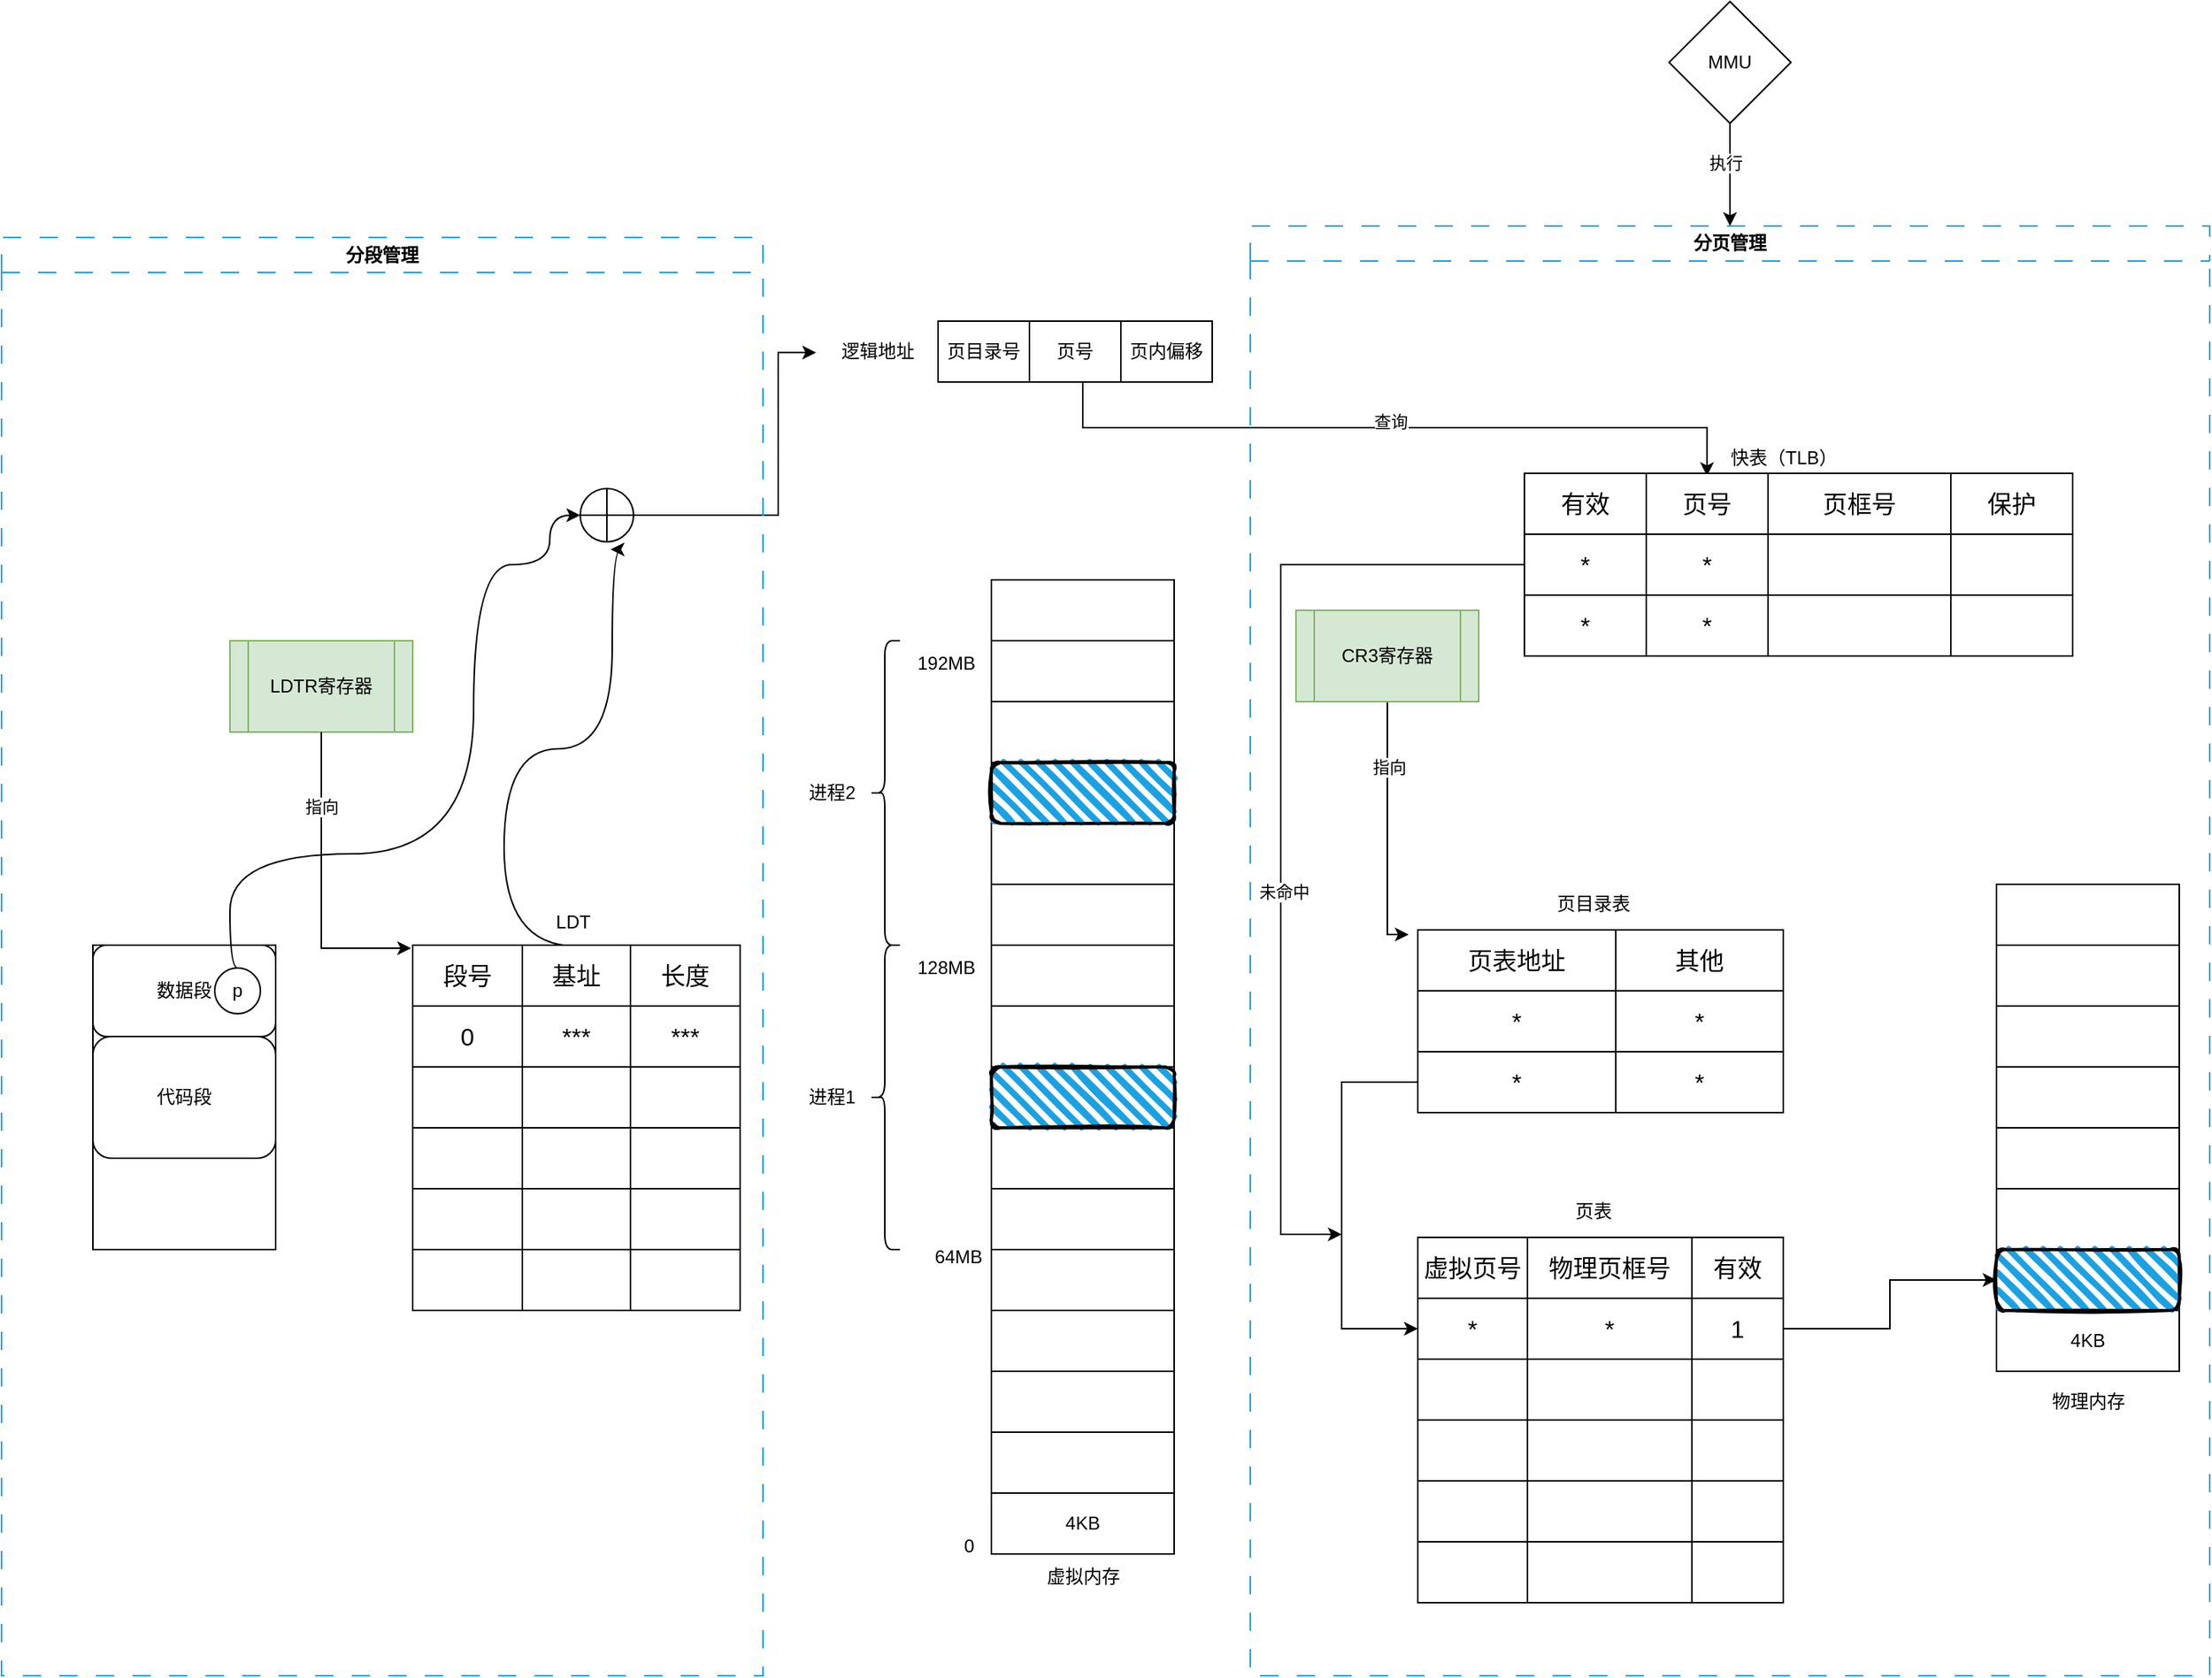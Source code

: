 <mxfile version="24.4.6" type="device">
  <diagram name="第 1 页" id="6W4TWp-vcWAesi6SxAqf">
    <mxGraphModel dx="2459" dy="2365" grid="1" gridSize="10" guides="1" tooltips="1" connect="1" arrows="1" fold="1" page="1" pageScale="1" pageWidth="827" pageHeight="1169" math="0" shadow="0">
      <root>
        <mxCell id="0" />
        <mxCell id="1" parent="0" />
        <mxCell id="KjllLbIb_3fHDaJpXJ6a-2" value="" style="rounded=0;whiteSpace=wrap;html=1;" vertex="1" parent="1">
          <mxGeometry x="250" y="120" width="120" height="40" as="geometry" />
        </mxCell>
        <mxCell id="KjllLbIb_3fHDaJpXJ6a-5" value="" style="rounded=0;whiteSpace=wrap;html=1;" vertex="1" parent="1">
          <mxGeometry x="250" y="160" width="120" height="40" as="geometry" />
        </mxCell>
        <mxCell id="KjllLbIb_3fHDaJpXJ6a-6" value="" style="rounded=0;whiteSpace=wrap;html=1;" vertex="1" parent="1">
          <mxGeometry x="250" y="200" width="120" height="40" as="geometry" />
        </mxCell>
        <mxCell id="KjllLbIb_3fHDaJpXJ6a-7" value="" style="rounded=0;whiteSpace=wrap;html=1;" vertex="1" parent="1">
          <mxGeometry x="250" y="240" width="120" height="40" as="geometry" />
        </mxCell>
        <mxCell id="KjllLbIb_3fHDaJpXJ6a-8" value="" style="rounded=0;whiteSpace=wrap;html=1;" vertex="1" parent="1">
          <mxGeometry x="250" y="280" width="120" height="40" as="geometry" />
        </mxCell>
        <mxCell id="KjllLbIb_3fHDaJpXJ6a-9" value="" style="rounded=0;whiteSpace=wrap;html=1;" vertex="1" parent="1">
          <mxGeometry x="250" y="320" width="120" height="40" as="geometry" />
        </mxCell>
        <mxCell id="KjllLbIb_3fHDaJpXJ6a-10" value="" style="rounded=0;whiteSpace=wrap;html=1;" vertex="1" parent="1">
          <mxGeometry x="250" y="360" width="120" height="40" as="geometry" />
        </mxCell>
        <mxCell id="KjllLbIb_3fHDaJpXJ6a-11" value="" style="rounded=0;whiteSpace=wrap;html=1;" vertex="1" parent="1">
          <mxGeometry x="250" y="400" width="120" height="40" as="geometry" />
        </mxCell>
        <mxCell id="KjllLbIb_3fHDaJpXJ6a-12" value="" style="rounded=0;whiteSpace=wrap;html=1;" vertex="1" parent="1">
          <mxGeometry x="250" y="440" width="120" height="40" as="geometry" />
        </mxCell>
        <mxCell id="KjllLbIb_3fHDaJpXJ6a-13" value="" style="rounded=0;whiteSpace=wrap;html=1;" vertex="1" parent="1">
          <mxGeometry x="250" y="480" width="120" height="40" as="geometry" />
        </mxCell>
        <mxCell id="KjllLbIb_3fHDaJpXJ6a-14" value="" style="rounded=0;whiteSpace=wrap;html=1;" vertex="1" parent="1">
          <mxGeometry x="250" y="520" width="120" height="40" as="geometry" />
        </mxCell>
        <mxCell id="KjllLbIb_3fHDaJpXJ6a-15" value="" style="rounded=0;whiteSpace=wrap;html=1;" vertex="1" parent="1">
          <mxGeometry x="250" y="560" width="120" height="40" as="geometry" />
        </mxCell>
        <mxCell id="KjllLbIb_3fHDaJpXJ6a-16" value="" style="rounded=0;whiteSpace=wrap;html=1;" vertex="1" parent="1">
          <mxGeometry x="250" y="600" width="120" height="40" as="geometry" />
        </mxCell>
        <mxCell id="KjllLbIb_3fHDaJpXJ6a-17" value="4KB" style="rounded=0;whiteSpace=wrap;html=1;" vertex="1" parent="1">
          <mxGeometry x="250" y="640" width="120" height="40" as="geometry" />
        </mxCell>
        <mxCell id="KjllLbIb_3fHDaJpXJ6a-18" value="" style="rounded=0;whiteSpace=wrap;html=1;" vertex="1" parent="1">
          <mxGeometry x="910" y="240" width="120" height="40" as="geometry" />
        </mxCell>
        <mxCell id="KjllLbIb_3fHDaJpXJ6a-19" value="" style="rounded=0;whiteSpace=wrap;html=1;" vertex="1" parent="1">
          <mxGeometry x="910" y="280" width="120" height="40" as="geometry" />
        </mxCell>
        <mxCell id="KjllLbIb_3fHDaJpXJ6a-20" value="" style="rounded=0;whiteSpace=wrap;html=1;" vertex="1" parent="1">
          <mxGeometry x="910" y="320" width="120" height="40" as="geometry" />
        </mxCell>
        <mxCell id="KjllLbIb_3fHDaJpXJ6a-21" value="" style="rounded=0;whiteSpace=wrap;html=1;" vertex="1" parent="1">
          <mxGeometry x="910" y="360" width="120" height="40" as="geometry" />
        </mxCell>
        <mxCell id="KjllLbIb_3fHDaJpXJ6a-22" value="" style="rounded=0;whiteSpace=wrap;html=1;" vertex="1" parent="1">
          <mxGeometry x="910" y="400" width="120" height="40" as="geometry" />
        </mxCell>
        <mxCell id="KjllLbIb_3fHDaJpXJ6a-23" value="" style="rounded=0;whiteSpace=wrap;html=1;" vertex="1" parent="1">
          <mxGeometry x="910" y="440" width="120" height="40" as="geometry" />
        </mxCell>
        <mxCell id="KjllLbIb_3fHDaJpXJ6a-24" value="" style="rounded=0;whiteSpace=wrap;html=1;" vertex="1" parent="1">
          <mxGeometry x="910" y="480" width="120" height="40" as="geometry" />
        </mxCell>
        <mxCell id="KjllLbIb_3fHDaJpXJ6a-25" value="4KB" style="rounded=0;whiteSpace=wrap;html=1;" vertex="1" parent="1">
          <mxGeometry x="910" y="520" width="120" height="40" as="geometry" />
        </mxCell>
        <mxCell id="KjllLbIb_3fHDaJpXJ6a-26" value="虚拟内存" style="text;html=1;align=center;verticalAlign=middle;resizable=0;points=[];autosize=1;strokeColor=none;fillColor=none;" vertex="1" parent="1">
          <mxGeometry x="275" y="680" width="70" height="30" as="geometry" />
        </mxCell>
        <mxCell id="KjllLbIb_3fHDaJpXJ6a-27" value="物理内存" style="text;html=1;align=center;verticalAlign=middle;resizable=0;points=[];autosize=1;strokeColor=none;fillColor=none;" vertex="1" parent="1">
          <mxGeometry x="935" y="565" width="70" height="30" as="geometry" />
        </mxCell>
        <mxCell id="KjllLbIb_3fHDaJpXJ6a-28" value="0" style="text;html=1;align=center;verticalAlign=middle;resizable=0;points=[];autosize=1;strokeColor=none;fillColor=none;" vertex="1" parent="1">
          <mxGeometry x="220" y="660" width="30" height="30" as="geometry" />
        </mxCell>
        <mxCell id="KjllLbIb_3fHDaJpXJ6a-29" value="64MB" style="text;html=1;align=center;verticalAlign=middle;resizable=0;points=[];autosize=1;strokeColor=none;fillColor=none;" vertex="1" parent="1">
          <mxGeometry x="203" y="470" width="50" height="30" as="geometry" />
        </mxCell>
        <mxCell id="KjllLbIb_3fHDaJpXJ6a-30" value="128MB" style="text;html=1;align=center;verticalAlign=middle;resizable=0;points=[];autosize=1;strokeColor=none;fillColor=none;" vertex="1" parent="1">
          <mxGeometry x="190" y="280" width="60" height="30" as="geometry" />
        </mxCell>
        <mxCell id="KjllLbIb_3fHDaJpXJ6a-31" value="" style="rounded=0;whiteSpace=wrap;html=1;" vertex="1" parent="1">
          <mxGeometry x="250" y="80" width="120" height="40" as="geometry" />
        </mxCell>
        <mxCell id="KjllLbIb_3fHDaJpXJ6a-32" value="" style="rounded=0;whiteSpace=wrap;html=1;" vertex="1" parent="1">
          <mxGeometry x="250" y="40" width="120" height="40" as="geometry" />
        </mxCell>
        <mxCell id="KjllLbIb_3fHDaJpXJ6a-33" value="192MB" style="text;html=1;align=center;verticalAlign=middle;resizable=0;points=[];autosize=1;strokeColor=none;fillColor=none;" vertex="1" parent="1">
          <mxGeometry x="190" y="80" width="60" height="30" as="geometry" />
        </mxCell>
        <mxCell id="KjllLbIb_3fHDaJpXJ6a-34" value="" style="shape=curlyBracket;whiteSpace=wrap;html=1;rounded=1;labelPosition=left;verticalLabelPosition=middle;align=right;verticalAlign=middle;" vertex="1" parent="1">
          <mxGeometry x="170" y="280" width="20" height="200" as="geometry" />
        </mxCell>
        <mxCell id="KjllLbIb_3fHDaJpXJ6a-35" value="进程1" style="text;html=1;align=center;verticalAlign=middle;resizable=0;points=[];autosize=1;strokeColor=none;fillColor=none;" vertex="1" parent="1">
          <mxGeometry x="120" y="365" width="50" height="30" as="geometry" />
        </mxCell>
        <mxCell id="KjllLbIb_3fHDaJpXJ6a-36" value="" style="shape=curlyBracket;whiteSpace=wrap;html=1;rounded=1;labelPosition=left;verticalLabelPosition=middle;align=right;verticalAlign=middle;" vertex="1" parent="1">
          <mxGeometry x="170" y="80" width="20" height="200" as="geometry" />
        </mxCell>
        <mxCell id="KjllLbIb_3fHDaJpXJ6a-37" value="进程2" style="text;html=1;align=center;verticalAlign=middle;resizable=0;points=[];autosize=1;strokeColor=none;fillColor=none;" vertex="1" parent="1">
          <mxGeometry x="120" y="165" width="50" height="30" as="geometry" />
        </mxCell>
        <mxCell id="KjllLbIb_3fHDaJpXJ6a-38" value="" style="rounded=1;whiteSpace=wrap;html=1;strokeWidth=2;fillWeight=4;hachureGap=8;hachureAngle=45;fillColor=#1ba1e2;sketch=1;" vertex="1" parent="1">
          <mxGeometry x="250" y="360" width="120" height="40" as="geometry" />
        </mxCell>
        <mxCell id="KjllLbIb_3fHDaJpXJ6a-39" value="" style="rounded=1;whiteSpace=wrap;html=1;strokeWidth=2;fillWeight=4;hachureGap=8;hachureAngle=45;fillColor=#1ba1e2;sketch=1;" vertex="1" parent="1">
          <mxGeometry x="250" y="160" width="120" height="40" as="geometry" />
        </mxCell>
        <mxCell id="KjllLbIb_3fHDaJpXJ6a-40" value="" style="rounded=1;whiteSpace=wrap;html=1;strokeWidth=2;fillWeight=4;hachureGap=8;hachureAngle=45;fillColor=#1ba1e2;sketch=1;" vertex="1" parent="1">
          <mxGeometry x="910" y="480" width="120" height="40" as="geometry" />
        </mxCell>
        <mxCell id="KjllLbIb_3fHDaJpXJ6a-42" value="" style="rounded=0;whiteSpace=wrap;html=1;" vertex="1" parent="1">
          <mxGeometry x="-340" y="280" width="120" height="200" as="geometry" />
        </mxCell>
        <mxCell id="KjllLbIb_3fHDaJpXJ6a-43" value="数据段" style="rounded=1;whiteSpace=wrap;html=1;" vertex="1" parent="1">
          <mxGeometry x="-340" y="280" width="120" height="60" as="geometry" />
        </mxCell>
        <mxCell id="KjllLbIb_3fHDaJpXJ6a-79" value="" style="edgeStyle=orthogonalEdgeStyle;rounded=0;orthogonalLoop=1;jettySize=auto;html=1;curved=1;exitX=0.5;exitY=0;exitDx=0;exitDy=0;entryX=0;entryY=0.5;entryDx=0;entryDy=0;entryPerimeter=0;" edge="1" parent="1" source="KjllLbIb_3fHDaJpXJ6a-45" target="KjllLbIb_3fHDaJpXJ6a-160">
          <mxGeometry relative="1" as="geometry">
            <mxPoint x="-10" y="230" as="targetPoint" />
            <Array as="points">
              <mxPoint x="-250" y="295" />
              <mxPoint x="-250" y="220" />
              <mxPoint x="-90" y="220" />
              <mxPoint x="-90" y="30" />
              <mxPoint x="-40" y="30" />
              <mxPoint x="-40" y="-2" />
            </Array>
          </mxGeometry>
        </mxCell>
        <mxCell id="KjllLbIb_3fHDaJpXJ6a-44" value="代码段" style="rounded=1;whiteSpace=wrap;html=1;" vertex="1" parent="1">
          <mxGeometry x="-340" y="340" width="120" height="80" as="geometry" />
        </mxCell>
        <mxCell id="KjllLbIb_3fHDaJpXJ6a-45" value="p" style="ellipse;whiteSpace=wrap;html=1;aspect=fixed;" vertex="1" parent="1">
          <mxGeometry x="-260" y="295" width="30" height="30" as="geometry" />
        </mxCell>
        <mxCell id="KjllLbIb_3fHDaJpXJ6a-47" value="LDT" style="text;html=1;align=center;verticalAlign=middle;resizable=0;points=[];autosize=1;strokeColor=none;fillColor=none;" vertex="1" parent="1">
          <mxGeometry x="-50" y="250" width="50" height="30" as="geometry" />
        </mxCell>
        <mxCell id="KjllLbIb_3fHDaJpXJ6a-161" style="edgeStyle=orthogonalEdgeStyle;rounded=0;orthogonalLoop=1;jettySize=auto;html=1;curved=1;exitX=0.499;exitY=0.016;exitDx=0;exitDy=0;exitPerimeter=0;" edge="1" parent="1" source="KjllLbIb_3fHDaJpXJ6a-52">
          <mxGeometry relative="1" as="geometry">
            <mxPoint y="20" as="targetPoint" />
            <Array as="points">
              <mxPoint x="-70" y="281" />
              <mxPoint x="-70" y="151" />
              <mxPoint x="1" y="151" />
              <mxPoint x="1" y="20" />
            </Array>
          </mxGeometry>
        </mxCell>
        <mxCell id="KjllLbIb_3fHDaJpXJ6a-51" value="" style="shape=table;startSize=0;container=1;collapsible=0;childLayout=tableLayout;fontSize=16;" vertex="1" parent="1">
          <mxGeometry x="-130" y="280" width="215" height="120" as="geometry" />
        </mxCell>
        <mxCell id="KjllLbIb_3fHDaJpXJ6a-52" value="" style="shape=tableRow;horizontal=0;startSize=0;swimlaneHead=0;swimlaneBody=0;strokeColor=inherit;top=0;left=0;bottom=0;right=0;collapsible=0;dropTarget=0;fillColor=none;points=[[0,0.5],[1,0.5]];portConstraint=eastwest;fontSize=16;" vertex="1" parent="KjllLbIb_3fHDaJpXJ6a-51">
          <mxGeometry width="215" height="40" as="geometry" />
        </mxCell>
        <mxCell id="KjllLbIb_3fHDaJpXJ6a-53" value="段号" style="shape=partialRectangle;html=1;whiteSpace=wrap;connectable=0;strokeColor=inherit;overflow=hidden;fillColor=none;top=0;left=0;bottom=0;right=0;pointerEvents=1;fontSize=16;" vertex="1" parent="KjllLbIb_3fHDaJpXJ6a-52">
          <mxGeometry width="72" height="40" as="geometry">
            <mxRectangle width="72" height="40" as="alternateBounds" />
          </mxGeometry>
        </mxCell>
        <mxCell id="KjllLbIb_3fHDaJpXJ6a-54" value="基址" style="shape=partialRectangle;html=1;whiteSpace=wrap;connectable=0;strokeColor=inherit;overflow=hidden;fillColor=none;top=0;left=0;bottom=0;right=0;pointerEvents=1;fontSize=16;" vertex="1" parent="KjllLbIb_3fHDaJpXJ6a-52">
          <mxGeometry x="72" width="71" height="40" as="geometry">
            <mxRectangle width="71" height="40" as="alternateBounds" />
          </mxGeometry>
        </mxCell>
        <mxCell id="KjllLbIb_3fHDaJpXJ6a-55" value="长度" style="shape=partialRectangle;html=1;whiteSpace=wrap;connectable=0;strokeColor=inherit;overflow=hidden;fillColor=none;top=0;left=0;bottom=0;right=0;pointerEvents=1;fontSize=16;" vertex="1" parent="KjllLbIb_3fHDaJpXJ6a-52">
          <mxGeometry x="143" width="72" height="40" as="geometry">
            <mxRectangle width="72" height="40" as="alternateBounds" />
          </mxGeometry>
        </mxCell>
        <mxCell id="KjllLbIb_3fHDaJpXJ6a-56" value="" style="shape=tableRow;horizontal=0;startSize=0;swimlaneHead=0;swimlaneBody=0;strokeColor=inherit;top=0;left=0;bottom=0;right=0;collapsible=0;dropTarget=0;fillColor=none;points=[[0,0.5],[1,0.5]];portConstraint=eastwest;fontSize=16;" vertex="1" parent="KjllLbIb_3fHDaJpXJ6a-51">
          <mxGeometry y="40" width="215" height="40" as="geometry" />
        </mxCell>
        <mxCell id="KjllLbIb_3fHDaJpXJ6a-57" value="0" style="shape=partialRectangle;html=1;whiteSpace=wrap;connectable=0;strokeColor=inherit;overflow=hidden;fillColor=none;top=0;left=0;bottom=0;right=0;pointerEvents=1;fontSize=16;" vertex="1" parent="KjllLbIb_3fHDaJpXJ6a-56">
          <mxGeometry width="72" height="40" as="geometry">
            <mxRectangle width="72" height="40" as="alternateBounds" />
          </mxGeometry>
        </mxCell>
        <mxCell id="KjllLbIb_3fHDaJpXJ6a-58" value="***" style="shape=partialRectangle;html=1;whiteSpace=wrap;connectable=0;strokeColor=inherit;overflow=hidden;fillColor=none;top=0;left=0;bottom=0;right=0;pointerEvents=1;fontSize=16;" vertex="1" parent="KjllLbIb_3fHDaJpXJ6a-56">
          <mxGeometry x="72" width="71" height="40" as="geometry">
            <mxRectangle width="71" height="40" as="alternateBounds" />
          </mxGeometry>
        </mxCell>
        <mxCell id="KjllLbIb_3fHDaJpXJ6a-59" value="***" style="shape=partialRectangle;html=1;whiteSpace=wrap;connectable=0;strokeColor=inherit;overflow=hidden;fillColor=none;top=0;left=0;bottom=0;right=0;pointerEvents=1;fontSize=16;" vertex="1" parent="KjllLbIb_3fHDaJpXJ6a-56">
          <mxGeometry x="143" width="72" height="40" as="geometry">
            <mxRectangle width="72" height="40" as="alternateBounds" />
          </mxGeometry>
        </mxCell>
        <mxCell id="KjllLbIb_3fHDaJpXJ6a-60" value="" style="shape=tableRow;horizontal=0;startSize=0;swimlaneHead=0;swimlaneBody=0;strokeColor=inherit;top=0;left=0;bottom=0;right=0;collapsible=0;dropTarget=0;fillColor=none;points=[[0,0.5],[1,0.5]];portConstraint=eastwest;fontSize=16;" vertex="1" parent="KjllLbIb_3fHDaJpXJ6a-51">
          <mxGeometry y="80" width="215" height="40" as="geometry" />
        </mxCell>
        <mxCell id="KjllLbIb_3fHDaJpXJ6a-61" value="" style="shape=partialRectangle;html=1;whiteSpace=wrap;connectable=0;strokeColor=inherit;overflow=hidden;fillColor=none;top=0;left=0;bottom=0;right=0;pointerEvents=1;fontSize=16;" vertex="1" parent="KjllLbIb_3fHDaJpXJ6a-60">
          <mxGeometry width="72" height="40" as="geometry">
            <mxRectangle width="72" height="40" as="alternateBounds" />
          </mxGeometry>
        </mxCell>
        <mxCell id="KjllLbIb_3fHDaJpXJ6a-62" value="" style="shape=partialRectangle;html=1;whiteSpace=wrap;connectable=0;strokeColor=inherit;overflow=hidden;fillColor=none;top=0;left=0;bottom=0;right=0;pointerEvents=1;fontSize=16;" vertex="1" parent="KjllLbIb_3fHDaJpXJ6a-60">
          <mxGeometry x="72" width="71" height="40" as="geometry">
            <mxRectangle width="71" height="40" as="alternateBounds" />
          </mxGeometry>
        </mxCell>
        <mxCell id="KjllLbIb_3fHDaJpXJ6a-63" value="" style="shape=partialRectangle;html=1;whiteSpace=wrap;connectable=0;strokeColor=inherit;overflow=hidden;fillColor=none;top=0;left=0;bottom=0;right=0;pointerEvents=1;fontSize=16;" vertex="1" parent="KjllLbIb_3fHDaJpXJ6a-60">
          <mxGeometry x="143" width="72" height="40" as="geometry">
            <mxRectangle width="72" height="40" as="alternateBounds" />
          </mxGeometry>
        </mxCell>
        <mxCell id="KjllLbIb_3fHDaJpXJ6a-64" value="" style="shape=table;startSize=0;container=1;collapsible=0;childLayout=tableLayout;fontSize=16;" vertex="1" parent="1">
          <mxGeometry x="-130" y="400" width="215" height="120" as="geometry" />
        </mxCell>
        <mxCell id="KjllLbIb_3fHDaJpXJ6a-65" value="" style="shape=tableRow;horizontal=0;startSize=0;swimlaneHead=0;swimlaneBody=0;strokeColor=inherit;top=0;left=0;bottom=0;right=0;collapsible=0;dropTarget=0;fillColor=none;points=[[0,0.5],[1,0.5]];portConstraint=eastwest;fontSize=16;" vertex="1" parent="KjllLbIb_3fHDaJpXJ6a-64">
          <mxGeometry width="215" height="40" as="geometry" />
        </mxCell>
        <mxCell id="KjllLbIb_3fHDaJpXJ6a-66" value="" style="shape=partialRectangle;html=1;whiteSpace=wrap;connectable=0;strokeColor=inherit;overflow=hidden;fillColor=none;top=0;left=0;bottom=0;right=0;pointerEvents=1;fontSize=16;" vertex="1" parent="KjllLbIb_3fHDaJpXJ6a-65">
          <mxGeometry width="72" height="40" as="geometry">
            <mxRectangle width="72" height="40" as="alternateBounds" />
          </mxGeometry>
        </mxCell>
        <mxCell id="KjllLbIb_3fHDaJpXJ6a-67" value="" style="shape=partialRectangle;html=1;whiteSpace=wrap;connectable=0;strokeColor=inherit;overflow=hidden;fillColor=none;top=0;left=0;bottom=0;right=0;pointerEvents=1;fontSize=16;" vertex="1" parent="KjllLbIb_3fHDaJpXJ6a-65">
          <mxGeometry x="72" width="71" height="40" as="geometry">
            <mxRectangle width="71" height="40" as="alternateBounds" />
          </mxGeometry>
        </mxCell>
        <mxCell id="KjllLbIb_3fHDaJpXJ6a-68" value="" style="shape=partialRectangle;html=1;whiteSpace=wrap;connectable=0;strokeColor=inherit;overflow=hidden;fillColor=none;top=0;left=0;bottom=0;right=0;pointerEvents=1;fontSize=16;" vertex="1" parent="KjllLbIb_3fHDaJpXJ6a-65">
          <mxGeometry x="143" width="72" height="40" as="geometry">
            <mxRectangle width="72" height="40" as="alternateBounds" />
          </mxGeometry>
        </mxCell>
        <mxCell id="KjllLbIb_3fHDaJpXJ6a-69" value="" style="shape=tableRow;horizontal=0;startSize=0;swimlaneHead=0;swimlaneBody=0;strokeColor=inherit;top=0;left=0;bottom=0;right=0;collapsible=0;dropTarget=0;fillColor=none;points=[[0,0.5],[1,0.5]];portConstraint=eastwest;fontSize=16;" vertex="1" parent="KjllLbIb_3fHDaJpXJ6a-64">
          <mxGeometry y="40" width="215" height="40" as="geometry" />
        </mxCell>
        <mxCell id="KjllLbIb_3fHDaJpXJ6a-70" value="" style="shape=partialRectangle;html=1;whiteSpace=wrap;connectable=0;strokeColor=inherit;overflow=hidden;fillColor=none;top=0;left=0;bottom=0;right=0;pointerEvents=1;fontSize=16;" vertex="1" parent="KjllLbIb_3fHDaJpXJ6a-69">
          <mxGeometry width="72" height="40" as="geometry">
            <mxRectangle width="72" height="40" as="alternateBounds" />
          </mxGeometry>
        </mxCell>
        <mxCell id="KjllLbIb_3fHDaJpXJ6a-71" value="" style="shape=partialRectangle;html=1;whiteSpace=wrap;connectable=0;strokeColor=inherit;overflow=hidden;fillColor=none;top=0;left=0;bottom=0;right=0;pointerEvents=1;fontSize=16;" vertex="1" parent="KjllLbIb_3fHDaJpXJ6a-69">
          <mxGeometry x="72" width="71" height="40" as="geometry">
            <mxRectangle width="71" height="40" as="alternateBounds" />
          </mxGeometry>
        </mxCell>
        <mxCell id="KjllLbIb_3fHDaJpXJ6a-72" value="" style="shape=partialRectangle;html=1;whiteSpace=wrap;connectable=0;strokeColor=inherit;overflow=hidden;fillColor=none;top=0;left=0;bottom=0;right=0;pointerEvents=1;fontSize=16;" vertex="1" parent="KjllLbIb_3fHDaJpXJ6a-69">
          <mxGeometry x="143" width="72" height="40" as="geometry">
            <mxRectangle width="72" height="40" as="alternateBounds" />
          </mxGeometry>
        </mxCell>
        <mxCell id="KjllLbIb_3fHDaJpXJ6a-73" value="" style="shape=tableRow;horizontal=0;startSize=0;swimlaneHead=0;swimlaneBody=0;strokeColor=inherit;top=0;left=0;bottom=0;right=0;collapsible=0;dropTarget=0;fillColor=none;points=[[0,0.5],[1,0.5]];portConstraint=eastwest;fontSize=16;" vertex="1" parent="KjllLbIb_3fHDaJpXJ6a-64">
          <mxGeometry y="80" width="215" height="40" as="geometry" />
        </mxCell>
        <mxCell id="KjllLbIb_3fHDaJpXJ6a-74" value="" style="shape=partialRectangle;html=1;whiteSpace=wrap;connectable=0;strokeColor=inherit;overflow=hidden;fillColor=none;top=0;left=0;bottom=0;right=0;pointerEvents=1;fontSize=16;" vertex="1" parent="KjllLbIb_3fHDaJpXJ6a-73">
          <mxGeometry width="72" height="40" as="geometry">
            <mxRectangle width="72" height="40" as="alternateBounds" />
          </mxGeometry>
        </mxCell>
        <mxCell id="KjllLbIb_3fHDaJpXJ6a-75" value="" style="shape=partialRectangle;html=1;whiteSpace=wrap;connectable=0;strokeColor=inherit;overflow=hidden;fillColor=none;top=0;left=0;bottom=0;right=0;pointerEvents=1;fontSize=16;" vertex="1" parent="KjllLbIb_3fHDaJpXJ6a-73">
          <mxGeometry x="72" width="71" height="40" as="geometry">
            <mxRectangle width="71" height="40" as="alternateBounds" />
          </mxGeometry>
        </mxCell>
        <mxCell id="KjllLbIb_3fHDaJpXJ6a-76" value="" style="shape=partialRectangle;html=1;whiteSpace=wrap;connectable=0;strokeColor=inherit;overflow=hidden;fillColor=none;top=0;left=0;bottom=0;right=0;pointerEvents=1;fontSize=16;" vertex="1" parent="KjllLbIb_3fHDaJpXJ6a-73">
          <mxGeometry x="143" width="72" height="40" as="geometry">
            <mxRectangle width="72" height="40" as="alternateBounds" />
          </mxGeometry>
        </mxCell>
        <mxCell id="KjllLbIb_3fHDaJpXJ6a-81" value="LDTR寄存器" style="shape=process;whiteSpace=wrap;html=1;backgroundOutline=1;fillColor=#d5e8d4;strokeColor=#82b366;" vertex="1" parent="1">
          <mxGeometry x="-250" y="80" width="120" height="60" as="geometry" />
        </mxCell>
        <mxCell id="KjllLbIb_3fHDaJpXJ6a-82" style="edgeStyle=orthogonalEdgeStyle;rounded=0;orthogonalLoop=1;jettySize=auto;html=1;entryX=-0.005;entryY=0.05;entryDx=0;entryDy=0;entryPerimeter=0;" edge="1" parent="1" source="KjllLbIb_3fHDaJpXJ6a-81" target="KjllLbIb_3fHDaJpXJ6a-52">
          <mxGeometry relative="1" as="geometry" />
        </mxCell>
        <mxCell id="KjllLbIb_3fHDaJpXJ6a-83" value="指向" style="edgeLabel;html=1;align=center;verticalAlign=middle;resizable=0;points=[];" vertex="1" connectable="0" parent="KjllLbIb_3fHDaJpXJ6a-82">
          <mxGeometry x="-0.512" relative="1" as="geometry">
            <mxPoint as="offset" />
          </mxGeometry>
        </mxCell>
        <mxCell id="KjllLbIb_3fHDaJpXJ6a-84" value="" style="shape=table;startSize=0;container=1;collapsible=0;childLayout=tableLayout;fontSize=16;" vertex="1" parent="1">
          <mxGeometry x="530" y="270" width="240" height="120" as="geometry" />
        </mxCell>
        <mxCell id="KjllLbIb_3fHDaJpXJ6a-85" value="" style="shape=tableRow;horizontal=0;startSize=0;swimlaneHead=0;swimlaneBody=0;strokeColor=inherit;top=0;left=0;bottom=0;right=0;collapsible=0;dropTarget=0;fillColor=none;points=[[0,0.5],[1,0.5]];portConstraint=eastwest;fontSize=16;" vertex="1" parent="KjllLbIb_3fHDaJpXJ6a-84">
          <mxGeometry width="240" height="40" as="geometry" />
        </mxCell>
        <mxCell id="KjllLbIb_3fHDaJpXJ6a-86" value="页表地址" style="shape=partialRectangle;html=1;whiteSpace=wrap;connectable=0;strokeColor=inherit;overflow=hidden;fillColor=none;top=0;left=0;bottom=0;right=0;pointerEvents=1;fontSize=16;" vertex="1" parent="KjllLbIb_3fHDaJpXJ6a-85">
          <mxGeometry width="130" height="40" as="geometry">
            <mxRectangle width="130" height="40" as="alternateBounds" />
          </mxGeometry>
        </mxCell>
        <mxCell id="KjllLbIb_3fHDaJpXJ6a-87" value="其他" style="shape=partialRectangle;html=1;whiteSpace=wrap;connectable=0;strokeColor=inherit;overflow=hidden;fillColor=none;top=0;left=0;bottom=0;right=0;pointerEvents=1;fontSize=16;" vertex="1" parent="KjllLbIb_3fHDaJpXJ6a-85">
          <mxGeometry x="130" width="110" height="40" as="geometry">
            <mxRectangle width="110" height="40" as="alternateBounds" />
          </mxGeometry>
        </mxCell>
        <mxCell id="KjllLbIb_3fHDaJpXJ6a-89" value="" style="shape=tableRow;horizontal=0;startSize=0;swimlaneHead=0;swimlaneBody=0;strokeColor=inherit;top=0;left=0;bottom=0;right=0;collapsible=0;dropTarget=0;fillColor=none;points=[[0,0.5],[1,0.5]];portConstraint=eastwest;fontSize=16;" vertex="1" parent="KjllLbIb_3fHDaJpXJ6a-84">
          <mxGeometry y="40" width="240" height="40" as="geometry" />
        </mxCell>
        <mxCell id="KjllLbIb_3fHDaJpXJ6a-90" value="*" style="shape=partialRectangle;html=1;whiteSpace=wrap;connectable=0;strokeColor=inherit;overflow=hidden;fillColor=none;top=0;left=0;bottom=0;right=0;pointerEvents=1;fontSize=16;" vertex="1" parent="KjllLbIb_3fHDaJpXJ6a-89">
          <mxGeometry width="130" height="40" as="geometry">
            <mxRectangle width="130" height="40" as="alternateBounds" />
          </mxGeometry>
        </mxCell>
        <mxCell id="KjllLbIb_3fHDaJpXJ6a-91" value="*" style="shape=partialRectangle;html=1;whiteSpace=wrap;connectable=0;strokeColor=inherit;overflow=hidden;fillColor=none;top=0;left=0;bottom=0;right=0;pointerEvents=1;fontSize=16;" vertex="1" parent="KjllLbIb_3fHDaJpXJ6a-89">
          <mxGeometry x="130" width="110" height="40" as="geometry">
            <mxRectangle width="110" height="40" as="alternateBounds" />
          </mxGeometry>
        </mxCell>
        <mxCell id="KjllLbIb_3fHDaJpXJ6a-93" value="" style="shape=tableRow;horizontal=0;startSize=0;swimlaneHead=0;swimlaneBody=0;strokeColor=inherit;top=0;left=0;bottom=0;right=0;collapsible=0;dropTarget=0;fillColor=none;points=[[0,0.5],[1,0.5]];portConstraint=eastwest;fontSize=16;" vertex="1" parent="KjllLbIb_3fHDaJpXJ6a-84">
          <mxGeometry y="80" width="240" height="40" as="geometry" />
        </mxCell>
        <mxCell id="KjllLbIb_3fHDaJpXJ6a-94" value="*" style="shape=partialRectangle;html=1;whiteSpace=wrap;connectable=0;strokeColor=inherit;overflow=hidden;fillColor=none;top=0;left=0;bottom=0;right=0;pointerEvents=1;fontSize=16;" vertex="1" parent="KjllLbIb_3fHDaJpXJ6a-93">
          <mxGeometry width="130" height="40" as="geometry">
            <mxRectangle width="130" height="40" as="alternateBounds" />
          </mxGeometry>
        </mxCell>
        <mxCell id="KjllLbIb_3fHDaJpXJ6a-95" value="*" style="shape=partialRectangle;html=1;whiteSpace=wrap;connectable=0;strokeColor=inherit;overflow=hidden;fillColor=none;top=0;left=0;bottom=0;right=0;pointerEvents=1;fontSize=16;" vertex="1" parent="KjllLbIb_3fHDaJpXJ6a-93">
          <mxGeometry x="130" width="110" height="40" as="geometry">
            <mxRectangle width="110" height="40" as="alternateBounds" />
          </mxGeometry>
        </mxCell>
        <mxCell id="KjllLbIb_3fHDaJpXJ6a-111" value="页目录表" style="text;html=1;align=center;verticalAlign=middle;resizable=0;points=[];autosize=1;strokeColor=none;fillColor=none;" vertex="1" parent="1">
          <mxGeometry x="610" y="238" width="70" height="30" as="geometry" />
        </mxCell>
        <mxCell id="KjllLbIb_3fHDaJpXJ6a-113" style="edgeStyle=orthogonalEdgeStyle;rounded=0;orthogonalLoop=1;jettySize=auto;html=1;exitX=0.5;exitY=1;exitDx=0;exitDy=0;entryX=-0.025;entryY=0.075;entryDx=0;entryDy=0;entryPerimeter=0;" edge="1" parent="1" source="KjllLbIb_3fHDaJpXJ6a-112" target="KjllLbIb_3fHDaJpXJ6a-85">
          <mxGeometry relative="1" as="geometry" />
        </mxCell>
        <mxCell id="KjllLbIb_3fHDaJpXJ6a-114" value="指向" style="edgeLabel;html=1;align=center;verticalAlign=middle;resizable=0;points=[];" vertex="1" connectable="0" parent="KjllLbIb_3fHDaJpXJ6a-113">
          <mxGeometry x="-0.487" y="1" relative="1" as="geometry">
            <mxPoint as="offset" />
          </mxGeometry>
        </mxCell>
        <mxCell id="KjllLbIb_3fHDaJpXJ6a-115" value="" style="shape=table;startSize=0;container=1;collapsible=0;childLayout=tableLayout;fontSize=16;" vertex="1" parent="1">
          <mxGeometry x="530" y="472" width="240" height="120" as="geometry" />
        </mxCell>
        <mxCell id="KjllLbIb_3fHDaJpXJ6a-116" value="" style="shape=tableRow;horizontal=0;startSize=0;swimlaneHead=0;swimlaneBody=0;strokeColor=inherit;top=0;left=0;bottom=0;right=0;collapsible=0;dropTarget=0;fillColor=none;points=[[0,0.5],[1,0.5]];portConstraint=eastwest;fontSize=16;" vertex="1" parent="KjllLbIb_3fHDaJpXJ6a-115">
          <mxGeometry width="240" height="40" as="geometry" />
        </mxCell>
        <mxCell id="KjllLbIb_3fHDaJpXJ6a-117" value="虚拟页号" style="shape=partialRectangle;html=1;whiteSpace=wrap;connectable=0;strokeColor=inherit;overflow=hidden;fillColor=none;top=0;left=0;bottom=0;right=0;pointerEvents=1;fontSize=16;" vertex="1" parent="KjllLbIb_3fHDaJpXJ6a-116">
          <mxGeometry width="72" height="40" as="geometry">
            <mxRectangle width="72" height="40" as="alternateBounds" />
          </mxGeometry>
        </mxCell>
        <mxCell id="KjllLbIb_3fHDaJpXJ6a-118" value="物理页框号" style="shape=partialRectangle;html=1;whiteSpace=wrap;connectable=0;strokeColor=inherit;overflow=hidden;fillColor=none;top=0;left=0;bottom=0;right=0;pointerEvents=1;fontSize=16;" vertex="1" parent="KjllLbIb_3fHDaJpXJ6a-116">
          <mxGeometry x="72" width="108" height="40" as="geometry">
            <mxRectangle width="108" height="40" as="alternateBounds" />
          </mxGeometry>
        </mxCell>
        <mxCell id="KjllLbIb_3fHDaJpXJ6a-119" value="有效" style="shape=partialRectangle;html=1;whiteSpace=wrap;connectable=0;strokeColor=inherit;overflow=hidden;fillColor=none;top=0;left=0;bottom=0;right=0;pointerEvents=1;fontSize=16;" vertex="1" parent="KjllLbIb_3fHDaJpXJ6a-116">
          <mxGeometry x="180" width="60" height="40" as="geometry">
            <mxRectangle width="60" height="40" as="alternateBounds" />
          </mxGeometry>
        </mxCell>
        <mxCell id="KjllLbIb_3fHDaJpXJ6a-120" value="" style="shape=tableRow;horizontal=0;startSize=0;swimlaneHead=0;swimlaneBody=0;strokeColor=inherit;top=0;left=0;bottom=0;right=0;collapsible=0;dropTarget=0;fillColor=none;points=[[0,0.5],[1,0.5]];portConstraint=eastwest;fontSize=16;" vertex="1" parent="KjllLbIb_3fHDaJpXJ6a-115">
          <mxGeometry y="40" width="240" height="40" as="geometry" />
        </mxCell>
        <mxCell id="KjllLbIb_3fHDaJpXJ6a-121" value="*" style="shape=partialRectangle;html=1;whiteSpace=wrap;connectable=0;strokeColor=inherit;overflow=hidden;fillColor=none;top=0;left=0;bottom=0;right=0;pointerEvents=1;fontSize=16;" vertex="1" parent="KjllLbIb_3fHDaJpXJ6a-120">
          <mxGeometry width="72" height="40" as="geometry">
            <mxRectangle width="72" height="40" as="alternateBounds" />
          </mxGeometry>
        </mxCell>
        <mxCell id="KjllLbIb_3fHDaJpXJ6a-122" value="*" style="shape=partialRectangle;html=1;whiteSpace=wrap;connectable=0;strokeColor=inherit;overflow=hidden;fillColor=none;top=0;left=0;bottom=0;right=0;pointerEvents=1;fontSize=16;" vertex="1" parent="KjllLbIb_3fHDaJpXJ6a-120">
          <mxGeometry x="72" width="108" height="40" as="geometry">
            <mxRectangle width="108" height="40" as="alternateBounds" />
          </mxGeometry>
        </mxCell>
        <mxCell id="KjllLbIb_3fHDaJpXJ6a-123" value="1" style="shape=partialRectangle;html=1;whiteSpace=wrap;connectable=0;strokeColor=inherit;overflow=hidden;fillColor=none;top=0;left=0;bottom=0;right=0;pointerEvents=1;fontSize=16;" vertex="1" parent="KjllLbIb_3fHDaJpXJ6a-120">
          <mxGeometry x="180" width="60" height="40" as="geometry">
            <mxRectangle width="60" height="40" as="alternateBounds" />
          </mxGeometry>
        </mxCell>
        <mxCell id="KjllLbIb_3fHDaJpXJ6a-124" value="" style="shape=tableRow;horizontal=0;startSize=0;swimlaneHead=0;swimlaneBody=0;strokeColor=inherit;top=0;left=0;bottom=0;right=0;collapsible=0;dropTarget=0;fillColor=none;points=[[0,0.5],[1,0.5]];portConstraint=eastwest;fontSize=16;" vertex="1" parent="KjllLbIb_3fHDaJpXJ6a-115">
          <mxGeometry y="80" width="240" height="40" as="geometry" />
        </mxCell>
        <mxCell id="KjllLbIb_3fHDaJpXJ6a-125" value="" style="shape=partialRectangle;html=1;whiteSpace=wrap;connectable=0;strokeColor=inherit;overflow=hidden;fillColor=none;top=0;left=0;bottom=0;right=0;pointerEvents=1;fontSize=16;" vertex="1" parent="KjllLbIb_3fHDaJpXJ6a-124">
          <mxGeometry width="72" height="40" as="geometry">
            <mxRectangle width="72" height="40" as="alternateBounds" />
          </mxGeometry>
        </mxCell>
        <mxCell id="KjllLbIb_3fHDaJpXJ6a-126" value="" style="shape=partialRectangle;html=1;whiteSpace=wrap;connectable=0;strokeColor=inherit;overflow=hidden;fillColor=none;top=0;left=0;bottom=0;right=0;pointerEvents=1;fontSize=16;" vertex="1" parent="KjllLbIb_3fHDaJpXJ6a-124">
          <mxGeometry x="72" width="108" height="40" as="geometry">
            <mxRectangle width="108" height="40" as="alternateBounds" />
          </mxGeometry>
        </mxCell>
        <mxCell id="KjllLbIb_3fHDaJpXJ6a-127" value="" style="shape=partialRectangle;html=1;whiteSpace=wrap;connectable=0;strokeColor=inherit;overflow=hidden;fillColor=none;top=0;left=0;bottom=0;right=0;pointerEvents=1;fontSize=16;" vertex="1" parent="KjllLbIb_3fHDaJpXJ6a-124">
          <mxGeometry x="180" width="60" height="40" as="geometry">
            <mxRectangle width="60" height="40" as="alternateBounds" />
          </mxGeometry>
        </mxCell>
        <mxCell id="KjllLbIb_3fHDaJpXJ6a-128" value="" style="shape=table;startSize=0;container=1;collapsible=0;childLayout=tableLayout;fontSize=16;" vertex="1" parent="1">
          <mxGeometry x="530" y="592" width="240" height="120" as="geometry" />
        </mxCell>
        <mxCell id="KjllLbIb_3fHDaJpXJ6a-129" value="" style="shape=tableRow;horizontal=0;startSize=0;swimlaneHead=0;swimlaneBody=0;strokeColor=inherit;top=0;left=0;bottom=0;right=0;collapsible=0;dropTarget=0;fillColor=none;points=[[0,0.5],[1,0.5]];portConstraint=eastwest;fontSize=16;" vertex="1" parent="KjllLbIb_3fHDaJpXJ6a-128">
          <mxGeometry width="240" height="40" as="geometry" />
        </mxCell>
        <mxCell id="KjllLbIb_3fHDaJpXJ6a-130" value="" style="shape=partialRectangle;html=1;whiteSpace=wrap;connectable=0;strokeColor=inherit;overflow=hidden;fillColor=none;top=0;left=0;bottom=0;right=0;pointerEvents=1;fontSize=16;" vertex="1" parent="KjllLbIb_3fHDaJpXJ6a-129">
          <mxGeometry width="72" height="40" as="geometry">
            <mxRectangle width="72" height="40" as="alternateBounds" />
          </mxGeometry>
        </mxCell>
        <mxCell id="KjllLbIb_3fHDaJpXJ6a-131" value="" style="shape=partialRectangle;html=1;whiteSpace=wrap;connectable=0;strokeColor=inherit;overflow=hidden;fillColor=none;top=0;left=0;bottom=0;right=0;pointerEvents=1;fontSize=16;" vertex="1" parent="KjllLbIb_3fHDaJpXJ6a-129">
          <mxGeometry x="72" width="108" height="40" as="geometry">
            <mxRectangle width="108" height="40" as="alternateBounds" />
          </mxGeometry>
        </mxCell>
        <mxCell id="KjllLbIb_3fHDaJpXJ6a-132" value="" style="shape=partialRectangle;html=1;whiteSpace=wrap;connectable=0;strokeColor=inherit;overflow=hidden;fillColor=none;top=0;left=0;bottom=0;right=0;pointerEvents=1;fontSize=16;" vertex="1" parent="KjllLbIb_3fHDaJpXJ6a-129">
          <mxGeometry x="180" width="60" height="40" as="geometry">
            <mxRectangle width="60" height="40" as="alternateBounds" />
          </mxGeometry>
        </mxCell>
        <mxCell id="KjllLbIb_3fHDaJpXJ6a-133" value="" style="shape=tableRow;horizontal=0;startSize=0;swimlaneHead=0;swimlaneBody=0;strokeColor=inherit;top=0;left=0;bottom=0;right=0;collapsible=0;dropTarget=0;fillColor=none;points=[[0,0.5],[1,0.5]];portConstraint=eastwest;fontSize=16;" vertex="1" parent="KjllLbIb_3fHDaJpXJ6a-128">
          <mxGeometry y="40" width="240" height="40" as="geometry" />
        </mxCell>
        <mxCell id="KjllLbIb_3fHDaJpXJ6a-134" value="" style="shape=partialRectangle;html=1;whiteSpace=wrap;connectable=0;strokeColor=inherit;overflow=hidden;fillColor=none;top=0;left=0;bottom=0;right=0;pointerEvents=1;fontSize=16;" vertex="1" parent="KjllLbIb_3fHDaJpXJ6a-133">
          <mxGeometry width="72" height="40" as="geometry">
            <mxRectangle width="72" height="40" as="alternateBounds" />
          </mxGeometry>
        </mxCell>
        <mxCell id="KjllLbIb_3fHDaJpXJ6a-135" value="" style="shape=partialRectangle;html=1;whiteSpace=wrap;connectable=0;strokeColor=inherit;overflow=hidden;fillColor=none;top=0;left=0;bottom=0;right=0;pointerEvents=1;fontSize=16;" vertex="1" parent="KjllLbIb_3fHDaJpXJ6a-133">
          <mxGeometry x="72" width="108" height="40" as="geometry">
            <mxRectangle width="108" height="40" as="alternateBounds" />
          </mxGeometry>
        </mxCell>
        <mxCell id="KjllLbIb_3fHDaJpXJ6a-136" value="" style="shape=partialRectangle;html=1;whiteSpace=wrap;connectable=0;strokeColor=inherit;overflow=hidden;fillColor=none;top=0;left=0;bottom=0;right=0;pointerEvents=1;fontSize=16;" vertex="1" parent="KjllLbIb_3fHDaJpXJ6a-133">
          <mxGeometry x="180" width="60" height="40" as="geometry">
            <mxRectangle width="60" height="40" as="alternateBounds" />
          </mxGeometry>
        </mxCell>
        <mxCell id="KjllLbIb_3fHDaJpXJ6a-137" value="" style="shape=tableRow;horizontal=0;startSize=0;swimlaneHead=0;swimlaneBody=0;strokeColor=inherit;top=0;left=0;bottom=0;right=0;collapsible=0;dropTarget=0;fillColor=none;points=[[0,0.5],[1,0.5]];portConstraint=eastwest;fontSize=16;" vertex="1" parent="KjllLbIb_3fHDaJpXJ6a-128">
          <mxGeometry y="80" width="240" height="40" as="geometry" />
        </mxCell>
        <mxCell id="KjllLbIb_3fHDaJpXJ6a-138" value="" style="shape=partialRectangle;html=1;whiteSpace=wrap;connectable=0;strokeColor=inherit;overflow=hidden;fillColor=none;top=0;left=0;bottom=0;right=0;pointerEvents=1;fontSize=16;" vertex="1" parent="KjllLbIb_3fHDaJpXJ6a-137">
          <mxGeometry width="72" height="40" as="geometry">
            <mxRectangle width="72" height="40" as="alternateBounds" />
          </mxGeometry>
        </mxCell>
        <mxCell id="KjllLbIb_3fHDaJpXJ6a-139" value="" style="shape=partialRectangle;html=1;whiteSpace=wrap;connectable=0;strokeColor=inherit;overflow=hidden;fillColor=none;top=0;left=0;bottom=0;right=0;pointerEvents=1;fontSize=16;" vertex="1" parent="KjllLbIb_3fHDaJpXJ6a-137">
          <mxGeometry x="72" width="108" height="40" as="geometry">
            <mxRectangle width="108" height="40" as="alternateBounds" />
          </mxGeometry>
        </mxCell>
        <mxCell id="KjllLbIb_3fHDaJpXJ6a-140" value="" style="shape=partialRectangle;html=1;whiteSpace=wrap;connectable=0;strokeColor=inherit;overflow=hidden;fillColor=none;top=0;left=0;bottom=0;right=0;pointerEvents=1;fontSize=16;" vertex="1" parent="KjllLbIb_3fHDaJpXJ6a-137">
          <mxGeometry x="180" width="60" height="40" as="geometry">
            <mxRectangle width="60" height="40" as="alternateBounds" />
          </mxGeometry>
        </mxCell>
        <mxCell id="KjllLbIb_3fHDaJpXJ6a-141" style="edgeStyle=orthogonalEdgeStyle;rounded=0;orthogonalLoop=1;jettySize=auto;html=1;exitX=1;exitY=0.5;exitDx=0;exitDy=0;" edge="1" parent="KjllLbIb_3fHDaJpXJ6a-128" source="KjllLbIb_3fHDaJpXJ6a-129" target="KjllLbIb_3fHDaJpXJ6a-129">
          <mxGeometry relative="1" as="geometry" />
        </mxCell>
        <mxCell id="KjllLbIb_3fHDaJpXJ6a-142" value="页表" style="text;html=1;align=center;verticalAlign=middle;resizable=0;points=[];autosize=1;strokeColor=none;fillColor=none;" vertex="1" parent="1">
          <mxGeometry x="620" y="440" width="50" height="30" as="geometry" />
        </mxCell>
        <mxCell id="KjllLbIb_3fHDaJpXJ6a-149" style="edgeStyle=orthogonalEdgeStyle;rounded=0;orthogonalLoop=1;jettySize=auto;html=1;exitX=0;exitY=0.5;exitDx=0;exitDy=0;entryX=0;entryY=0.5;entryDx=0;entryDy=0;" edge="1" parent="1" source="KjllLbIb_3fHDaJpXJ6a-93" target="KjllLbIb_3fHDaJpXJ6a-120">
          <mxGeometry relative="1" as="geometry">
            <Array as="points">
              <mxPoint x="480" y="370" />
              <mxPoint x="480" y="532" />
            </Array>
          </mxGeometry>
        </mxCell>
        <mxCell id="KjllLbIb_3fHDaJpXJ6a-151" value="" style="shape=table;startSize=0;container=1;collapsible=0;childLayout=tableLayout;" vertex="1" parent="1">
          <mxGeometry x="215" y="-130" width="180" height="40" as="geometry" />
        </mxCell>
        <mxCell id="KjllLbIb_3fHDaJpXJ6a-152" value="" style="shape=tableRow;horizontal=0;startSize=0;swimlaneHead=0;swimlaneBody=0;strokeColor=inherit;top=0;left=0;bottom=0;right=0;collapsible=0;dropTarget=0;fillColor=none;points=[[0,0.5],[1,0.5]];portConstraint=eastwest;" vertex="1" parent="KjllLbIb_3fHDaJpXJ6a-151">
          <mxGeometry width="180" height="40" as="geometry" />
        </mxCell>
        <mxCell id="KjllLbIb_3fHDaJpXJ6a-153" value="页目录号" style="shape=partialRectangle;html=1;whiteSpace=wrap;connectable=0;strokeColor=inherit;overflow=hidden;fillColor=none;top=0;left=0;bottom=0;right=0;pointerEvents=1;" vertex="1" parent="KjllLbIb_3fHDaJpXJ6a-152">
          <mxGeometry width="60" height="40" as="geometry">
            <mxRectangle width="60" height="40" as="alternateBounds" />
          </mxGeometry>
        </mxCell>
        <mxCell id="KjllLbIb_3fHDaJpXJ6a-154" value="页号" style="shape=partialRectangle;html=1;whiteSpace=wrap;connectable=0;strokeColor=inherit;overflow=hidden;fillColor=none;top=0;left=0;bottom=0;right=0;pointerEvents=1;" vertex="1" parent="KjllLbIb_3fHDaJpXJ6a-152">
          <mxGeometry x="60" width="60" height="40" as="geometry">
            <mxRectangle width="60" height="40" as="alternateBounds" />
          </mxGeometry>
        </mxCell>
        <mxCell id="KjllLbIb_3fHDaJpXJ6a-155" value="页内偏移" style="shape=partialRectangle;html=1;whiteSpace=wrap;connectable=0;strokeColor=inherit;overflow=hidden;fillColor=none;top=0;left=0;bottom=0;right=0;pointerEvents=1;" vertex="1" parent="KjllLbIb_3fHDaJpXJ6a-152">
          <mxGeometry x="120" width="60" height="40" as="geometry">
            <mxRectangle width="60" height="40" as="alternateBounds" />
          </mxGeometry>
        </mxCell>
        <mxCell id="KjllLbIb_3fHDaJpXJ6a-158" value="逻辑地址" style="text;html=1;align=center;verticalAlign=middle;resizable=0;points=[];autosize=1;strokeColor=none;fillColor=none;" vertex="1" parent="1">
          <mxGeometry x="140" y="-125" width="70" height="30" as="geometry" />
        </mxCell>
        <mxCell id="KjllLbIb_3fHDaJpXJ6a-160" value="" style="verticalLabelPosition=bottom;verticalAlign=top;html=1;shape=mxgraph.flowchart.summing_function;" vertex="1" parent="1">
          <mxGeometry x="-20" y="-20" width="35" height="35" as="geometry" />
        </mxCell>
        <mxCell id="KjllLbIb_3fHDaJpXJ6a-162" style="edgeStyle=orthogonalEdgeStyle;rounded=0;orthogonalLoop=1;jettySize=auto;html=1;entryX=-0.073;entryY=0.521;entryDx=0;entryDy=0;entryPerimeter=0;" edge="1" parent="1" source="KjllLbIb_3fHDaJpXJ6a-160" target="KjllLbIb_3fHDaJpXJ6a-158">
          <mxGeometry relative="1" as="geometry">
            <Array as="points">
              <mxPoint x="110" y="-2" />
              <mxPoint x="110" y="-109" />
            </Array>
          </mxGeometry>
        </mxCell>
        <mxCell id="KjllLbIb_3fHDaJpXJ6a-165" style="edgeStyle=orthogonalEdgeStyle;rounded=0;orthogonalLoop=1;jettySize=auto;html=1;entryX=0;entryY=0.5;entryDx=0;entryDy=0;" edge="1" parent="1" source="KjllLbIb_3fHDaJpXJ6a-120" target="KjllLbIb_3fHDaJpXJ6a-40">
          <mxGeometry relative="1" as="geometry" />
        </mxCell>
        <mxCell id="KjllLbIb_3fHDaJpXJ6a-170" style="edgeStyle=orthogonalEdgeStyle;rounded=0;orthogonalLoop=1;jettySize=auto;html=1;entryX=0.333;entryY=0.044;entryDx=0;entryDy=0;entryPerimeter=0;" edge="1" parent="1" target="KjllLbIb_3fHDaJpXJ6a-177">
          <mxGeometry relative="1" as="geometry">
            <mxPoint x="480" y="430" as="targetPoint" />
            <mxPoint x="310" y="-90" as="sourcePoint" />
            <Array as="points">
              <mxPoint x="310" y="-60" />
              <mxPoint x="720" y="-60" />
            </Array>
          </mxGeometry>
        </mxCell>
        <mxCell id="KjllLbIb_3fHDaJpXJ6a-195" value="查询" style="edgeLabel;html=1;align=center;verticalAlign=middle;resizable=0;points=[];" vertex="1" connectable="0" parent="KjllLbIb_3fHDaJpXJ6a-170">
          <mxGeometry x="-0.019" y="4" relative="1" as="geometry">
            <mxPoint as="offset" />
          </mxGeometry>
        </mxCell>
        <mxCell id="KjllLbIb_3fHDaJpXJ6a-171" style="edgeStyle=orthogonalEdgeStyle;rounded=0;orthogonalLoop=1;jettySize=auto;html=1;exitX=1;exitY=0.5;exitDx=0;exitDy=0;" edge="1" parent="1" source="KjllLbIb_3fHDaJpXJ6a-152">
          <mxGeometry relative="1" as="geometry">
            <mxPoint x="395.5" y="-110" as="targetPoint" />
          </mxGeometry>
        </mxCell>
        <mxCell id="KjllLbIb_3fHDaJpXJ6a-174" value="分段管理" style="swimlane;whiteSpace=wrap;html=1;shadow=0;rounded=0;glass=0;gradientColor=none;dashed=1;dashPattern=12 12;strokeColor=#1aa1e2;" vertex="1" parent="1">
          <mxGeometry x="-400" y="-185" width="500" height="945" as="geometry" />
        </mxCell>
        <mxCell id="KjllLbIb_3fHDaJpXJ6a-175" value="分页管理" style="swimlane;whiteSpace=wrap;html=1;shadow=0;rounded=0;glass=0;gradientColor=none;dashed=1;dashPattern=12 12;strokeColor=#1aa1e2;" vertex="1" parent="1">
          <mxGeometry x="420" y="-192.5" width="630" height="952.5" as="geometry" />
        </mxCell>
        <mxCell id="KjllLbIb_3fHDaJpXJ6a-176" value="" style="shape=table;startSize=0;container=1;collapsible=0;childLayout=tableLayout;fontSize=16;" vertex="1" parent="KjllLbIb_3fHDaJpXJ6a-175">
          <mxGeometry x="180" y="162.5" width="360" height="120" as="geometry" />
        </mxCell>
        <mxCell id="KjllLbIb_3fHDaJpXJ6a-177" value="" style="shape=tableRow;horizontal=0;startSize=0;swimlaneHead=0;swimlaneBody=0;strokeColor=inherit;top=0;left=0;bottom=0;right=0;collapsible=0;dropTarget=0;fillColor=none;points=[[0,0.5],[1,0.5]];portConstraint=eastwest;fontSize=16;" vertex="1" parent="KjllLbIb_3fHDaJpXJ6a-176">
          <mxGeometry width="360" height="40" as="geometry" />
        </mxCell>
        <mxCell id="KjllLbIb_3fHDaJpXJ6a-178" value="有效" style="shape=partialRectangle;html=1;whiteSpace=wrap;connectable=0;strokeColor=inherit;overflow=hidden;fillColor=none;top=0;left=0;bottom=0;right=0;pointerEvents=1;fontSize=16;" vertex="1" parent="KjllLbIb_3fHDaJpXJ6a-177">
          <mxGeometry width="80" height="40" as="geometry">
            <mxRectangle width="80" height="40" as="alternateBounds" />
          </mxGeometry>
        </mxCell>
        <mxCell id="KjllLbIb_3fHDaJpXJ6a-179" value="页号" style="shape=partialRectangle;html=1;whiteSpace=wrap;connectable=0;strokeColor=inherit;overflow=hidden;fillColor=none;top=0;left=0;bottom=0;right=0;pointerEvents=1;fontSize=16;" vertex="1" parent="KjllLbIb_3fHDaJpXJ6a-177">
          <mxGeometry x="80" width="80" height="40" as="geometry">
            <mxRectangle width="80" height="40" as="alternateBounds" />
          </mxGeometry>
        </mxCell>
        <mxCell id="KjllLbIb_3fHDaJpXJ6a-187" value="页框号" style="shape=partialRectangle;html=1;whiteSpace=wrap;connectable=0;strokeColor=inherit;overflow=hidden;fillColor=none;top=0;left=0;bottom=0;right=0;pointerEvents=1;fontSize=16;" vertex="1" parent="KjllLbIb_3fHDaJpXJ6a-177">
          <mxGeometry x="160" width="120" height="40" as="geometry">
            <mxRectangle width="120" height="40" as="alternateBounds" />
          </mxGeometry>
        </mxCell>
        <mxCell id="KjllLbIb_3fHDaJpXJ6a-190" value="保护" style="shape=partialRectangle;html=1;whiteSpace=wrap;connectable=0;strokeColor=inherit;overflow=hidden;fillColor=none;top=0;left=0;bottom=0;right=0;pointerEvents=1;fontSize=16;" vertex="1" parent="KjllLbIb_3fHDaJpXJ6a-177">
          <mxGeometry x="280" width="80" height="40" as="geometry">
            <mxRectangle width="80" height="40" as="alternateBounds" />
          </mxGeometry>
        </mxCell>
        <mxCell id="KjllLbIb_3fHDaJpXJ6a-180" value="" style="shape=tableRow;horizontal=0;startSize=0;swimlaneHead=0;swimlaneBody=0;strokeColor=inherit;top=0;left=0;bottom=0;right=0;collapsible=0;dropTarget=0;fillColor=none;points=[[0,0.5],[1,0.5]];portConstraint=eastwest;fontSize=16;" vertex="1" parent="KjllLbIb_3fHDaJpXJ6a-176">
          <mxGeometry y="40" width="360" height="40" as="geometry" />
        </mxCell>
        <mxCell id="KjllLbIb_3fHDaJpXJ6a-181" value="*" style="shape=partialRectangle;html=1;whiteSpace=wrap;connectable=0;strokeColor=inherit;overflow=hidden;fillColor=none;top=0;left=0;bottom=0;right=0;pointerEvents=1;fontSize=16;" vertex="1" parent="KjllLbIb_3fHDaJpXJ6a-180">
          <mxGeometry width="80" height="40" as="geometry">
            <mxRectangle width="80" height="40" as="alternateBounds" />
          </mxGeometry>
        </mxCell>
        <mxCell id="KjllLbIb_3fHDaJpXJ6a-182" value="*" style="shape=partialRectangle;html=1;whiteSpace=wrap;connectable=0;strokeColor=inherit;overflow=hidden;fillColor=none;top=0;left=0;bottom=0;right=0;pointerEvents=1;fontSize=16;" vertex="1" parent="KjllLbIb_3fHDaJpXJ6a-180">
          <mxGeometry x="80" width="80" height="40" as="geometry">
            <mxRectangle width="80" height="40" as="alternateBounds" />
          </mxGeometry>
        </mxCell>
        <mxCell id="KjllLbIb_3fHDaJpXJ6a-188" style="shape=partialRectangle;html=1;whiteSpace=wrap;connectable=0;strokeColor=inherit;overflow=hidden;fillColor=none;top=0;left=0;bottom=0;right=0;pointerEvents=1;fontSize=16;" vertex="1" parent="KjllLbIb_3fHDaJpXJ6a-180">
          <mxGeometry x="160" width="120" height="40" as="geometry">
            <mxRectangle width="120" height="40" as="alternateBounds" />
          </mxGeometry>
        </mxCell>
        <mxCell id="KjllLbIb_3fHDaJpXJ6a-191" style="shape=partialRectangle;html=1;whiteSpace=wrap;connectable=0;strokeColor=inherit;overflow=hidden;fillColor=none;top=0;left=0;bottom=0;right=0;pointerEvents=1;fontSize=16;" vertex="1" parent="KjllLbIb_3fHDaJpXJ6a-180">
          <mxGeometry x="280" width="80" height="40" as="geometry">
            <mxRectangle width="80" height="40" as="alternateBounds" />
          </mxGeometry>
        </mxCell>
        <mxCell id="KjllLbIb_3fHDaJpXJ6a-183" value="" style="shape=tableRow;horizontal=0;startSize=0;swimlaneHead=0;swimlaneBody=0;strokeColor=inherit;top=0;left=0;bottom=0;right=0;collapsible=0;dropTarget=0;fillColor=none;points=[[0,0.5],[1,0.5]];portConstraint=eastwest;fontSize=16;" vertex="1" parent="KjllLbIb_3fHDaJpXJ6a-176">
          <mxGeometry y="80" width="360" height="40" as="geometry" />
        </mxCell>
        <mxCell id="KjllLbIb_3fHDaJpXJ6a-184" value="*" style="shape=partialRectangle;html=1;whiteSpace=wrap;connectable=0;strokeColor=inherit;overflow=hidden;fillColor=none;top=0;left=0;bottom=0;right=0;pointerEvents=1;fontSize=16;" vertex="1" parent="KjllLbIb_3fHDaJpXJ6a-183">
          <mxGeometry width="80" height="40" as="geometry">
            <mxRectangle width="80" height="40" as="alternateBounds" />
          </mxGeometry>
        </mxCell>
        <mxCell id="KjllLbIb_3fHDaJpXJ6a-185" value="*" style="shape=partialRectangle;html=1;whiteSpace=wrap;connectable=0;strokeColor=inherit;overflow=hidden;fillColor=none;top=0;left=0;bottom=0;right=0;pointerEvents=1;fontSize=16;" vertex="1" parent="KjllLbIb_3fHDaJpXJ6a-183">
          <mxGeometry x="80" width="80" height="40" as="geometry">
            <mxRectangle width="80" height="40" as="alternateBounds" />
          </mxGeometry>
        </mxCell>
        <mxCell id="KjllLbIb_3fHDaJpXJ6a-189" style="shape=partialRectangle;html=1;whiteSpace=wrap;connectable=0;strokeColor=inherit;overflow=hidden;fillColor=none;top=0;left=0;bottom=0;right=0;pointerEvents=1;fontSize=16;" vertex="1" parent="KjllLbIb_3fHDaJpXJ6a-183">
          <mxGeometry x="160" width="120" height="40" as="geometry">
            <mxRectangle width="120" height="40" as="alternateBounds" />
          </mxGeometry>
        </mxCell>
        <mxCell id="KjllLbIb_3fHDaJpXJ6a-192" style="shape=partialRectangle;html=1;whiteSpace=wrap;connectable=0;strokeColor=inherit;overflow=hidden;fillColor=none;top=0;left=0;bottom=0;right=0;pointerEvents=1;fontSize=16;" vertex="1" parent="KjllLbIb_3fHDaJpXJ6a-183">
          <mxGeometry x="280" width="80" height="40" as="geometry">
            <mxRectangle width="80" height="40" as="alternateBounds" />
          </mxGeometry>
        </mxCell>
        <mxCell id="KjllLbIb_3fHDaJpXJ6a-186" value="快表（TLB）" style="text;html=1;align=center;verticalAlign=middle;resizable=0;points=[];autosize=1;strokeColor=none;fillColor=none;" vertex="1" parent="KjllLbIb_3fHDaJpXJ6a-175">
          <mxGeometry x="305" y="137.5" width="90" height="30" as="geometry" />
        </mxCell>
        <mxCell id="KjllLbIb_3fHDaJpXJ6a-193" style="edgeStyle=orthogonalEdgeStyle;rounded=0;orthogonalLoop=1;jettySize=auto;html=1;exitX=0;exitY=0.5;exitDx=0;exitDy=0;" edge="1" parent="KjllLbIb_3fHDaJpXJ6a-175" source="KjllLbIb_3fHDaJpXJ6a-180">
          <mxGeometry relative="1" as="geometry">
            <mxPoint x="60" y="662.5" as="targetPoint" />
            <Array as="points">
              <mxPoint x="20" y="223" />
              <mxPoint x="20" y="663" />
            </Array>
          </mxGeometry>
        </mxCell>
        <mxCell id="KjllLbIb_3fHDaJpXJ6a-194" value="未命中" style="edgeLabel;html=1;align=center;verticalAlign=middle;resizable=0;points=[];" vertex="1" connectable="0" parent="KjllLbIb_3fHDaJpXJ6a-193">
          <mxGeometry x="0.172" y="2" relative="1" as="geometry">
            <mxPoint as="offset" />
          </mxGeometry>
        </mxCell>
        <mxCell id="KjllLbIb_3fHDaJpXJ6a-112" value="CR3寄存器" style="shape=process;whiteSpace=wrap;html=1;backgroundOutline=1;fillColor=#d5e8d4;strokeColor=#82b366;" vertex="1" parent="KjllLbIb_3fHDaJpXJ6a-175">
          <mxGeometry x="30" y="252.5" width="120" height="60" as="geometry" />
        </mxCell>
        <mxCell id="KjllLbIb_3fHDaJpXJ6a-197" style="edgeStyle=orthogonalEdgeStyle;rounded=0;orthogonalLoop=1;jettySize=auto;html=1;entryX=0.5;entryY=0;entryDx=0;entryDy=0;" edge="1" parent="1" source="KjllLbIb_3fHDaJpXJ6a-196" target="KjllLbIb_3fHDaJpXJ6a-175">
          <mxGeometry relative="1" as="geometry" />
        </mxCell>
        <mxCell id="KjllLbIb_3fHDaJpXJ6a-198" value="执行" style="edgeLabel;html=1;align=center;verticalAlign=middle;resizable=0;points=[];" vertex="1" connectable="0" parent="KjllLbIb_3fHDaJpXJ6a-197">
          <mxGeometry x="-0.239" y="-3" relative="1" as="geometry">
            <mxPoint as="offset" />
          </mxGeometry>
        </mxCell>
        <mxCell id="KjllLbIb_3fHDaJpXJ6a-196" value="MMU" style="rhombus;whiteSpace=wrap;html=1;" vertex="1" parent="1">
          <mxGeometry x="695" y="-340" width="80" height="80" as="geometry" />
        </mxCell>
      </root>
    </mxGraphModel>
  </diagram>
</mxfile>
